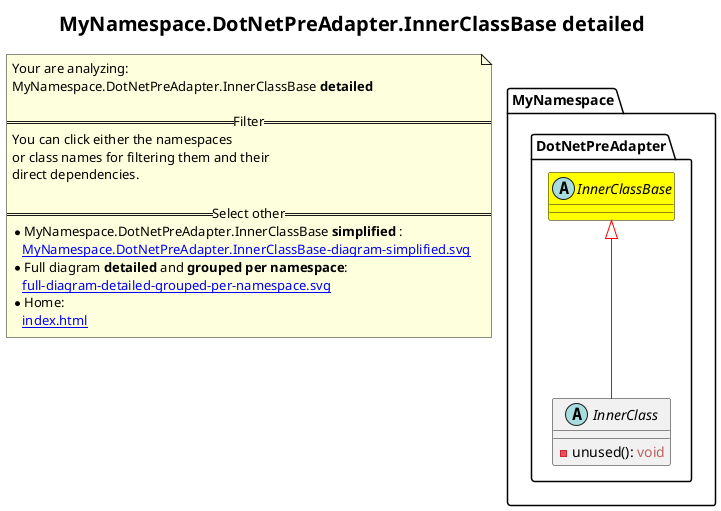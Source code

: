 @startuml
skinparam linetype ortho
title <size:20>MyNamespace.DotNetPreAdapter.InnerClassBase **detailed** </size>
note "Your are analyzing:\nMyNamespace.DotNetPreAdapter.InnerClassBase **detailed** \n\n==Filter==\nYou can click either the namespaces \nor class names for filtering them and their\ndirect dependencies.\n\n==Select other==\n* MyNamespace.DotNetPreAdapter.InnerClassBase **simplified** :\n   [[MyNamespace.DotNetPreAdapter.InnerClassBase-diagram-simplified.svg]]\n* Full diagram **detailed** and **grouped per namespace**:\n   [[full-diagram-detailed-grouped-per-namespace.svg]]\n* Home:\n   [[index.html]]" as FloatingNote
  abstract class MyNamespace.DotNetPreAdapter.InnerClassBase [[MyNamespace.DotNetPreAdapter.InnerClassBase-diagram-detailed.svg]] #yellow {
  }
  abstract class MyNamespace.DotNetPreAdapter.InnerClass [[MyNamespace.DotNetPreAdapter.InnerClass-diagram-detailed.svg]]  {
    - unused(<font color="6060BB"></font>): <font color="BB6060">void</font>
  }
 ' *************************************** 
 ' *************************************** 
 ' *************************************** 
' Class relations extracted from namespace:
' MyNamespace.DotNetPreAdapter
MyNamespace.DotNetPreAdapter.InnerClassBase <|-[#red]- MyNamespace.DotNetPreAdapter.InnerClass
@enduml